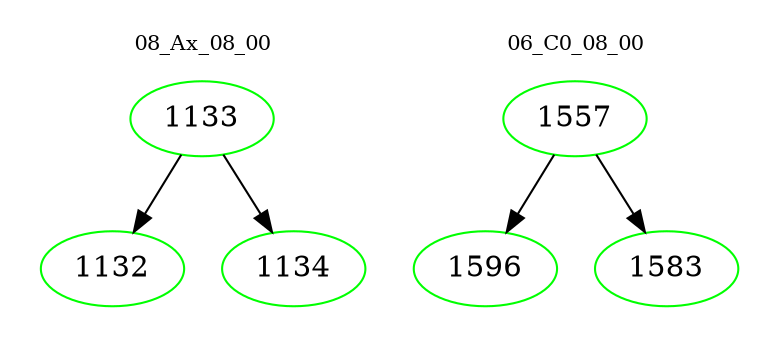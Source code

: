 digraph{
subgraph cluster_0 {
color = white
label = "08_Ax_08_00";
fontsize=10;
T0_1133 [label="1133", color="green"]
T0_1133 -> T0_1132 [color="black"]
T0_1132 [label="1132", color="green"]
T0_1133 -> T0_1134 [color="black"]
T0_1134 [label="1134", color="green"]
}
subgraph cluster_1 {
color = white
label = "06_C0_08_00";
fontsize=10;
T1_1557 [label="1557", color="green"]
T1_1557 -> T1_1596 [color="black"]
T1_1596 [label="1596", color="green"]
T1_1557 -> T1_1583 [color="black"]
T1_1583 [label="1583", color="green"]
}
}
